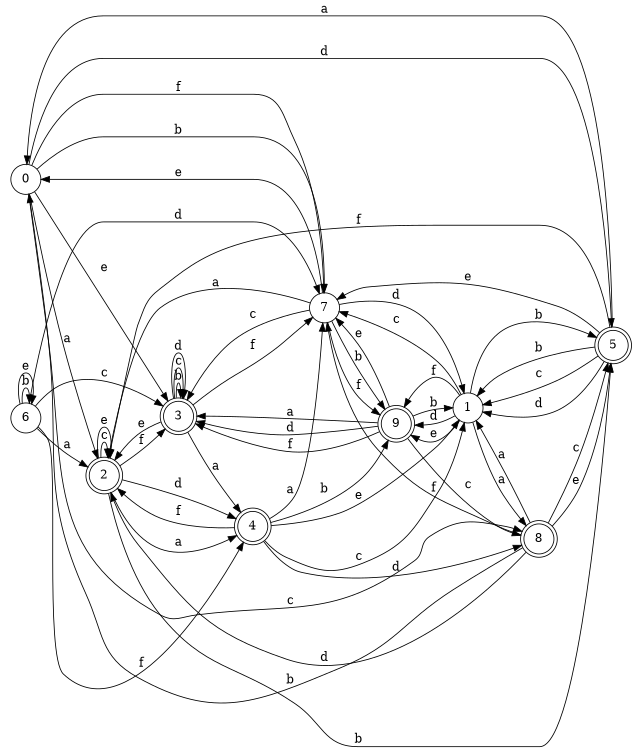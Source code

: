 digraph n8_10 {
__start0 [label="" shape="none"];

rankdir=LR;
size="8,5";

s0 [style="filled", color="black", fillcolor="white" shape="circle", label="0"];
s1 [style="filled", color="black", fillcolor="white" shape="circle", label="1"];
s2 [style="rounded,filled", color="black", fillcolor="white" shape="doublecircle", label="2"];
s3 [style="rounded,filled", color="black", fillcolor="white" shape="doublecircle", label="3"];
s4 [style="rounded,filled", color="black", fillcolor="white" shape="doublecircle", label="4"];
s5 [style="rounded,filled", color="black", fillcolor="white" shape="doublecircle", label="5"];
s6 [style="filled", color="black", fillcolor="white" shape="circle", label="6"];
s7 [style="filled", color="black", fillcolor="white" shape="circle", label="7"];
s8 [style="rounded,filled", color="black", fillcolor="white" shape="doublecircle", label="8"];
s9 [style="rounded,filled", color="black", fillcolor="white" shape="doublecircle", label="9"];
s0 -> s2 [label="a"];
s0 -> s7 [label="b"];
s0 -> s8 [label="c"];
s0 -> s5 [label="d"];
s0 -> s3 [label="e"];
s0 -> s7 [label="f"];
s1 -> s8 [label="a"];
s1 -> s5 [label="b"];
s1 -> s7 [label="c"];
s1 -> s9 [label="d"];
s1 -> s9 [label="e"];
s1 -> s9 [label="f"];
s2 -> s4 [label="a"];
s2 -> s5 [label="b"];
s2 -> s2 [label="c"];
s2 -> s4 [label="d"];
s2 -> s2 [label="e"];
s2 -> s3 [label="f"];
s3 -> s4 [label="a"];
s3 -> s3 [label="b"];
s3 -> s3 [label="c"];
s3 -> s3 [label="d"];
s3 -> s2 [label="e"];
s3 -> s7 [label="f"];
s4 -> s7 [label="a"];
s4 -> s9 [label="b"];
s4 -> s1 [label="c"];
s4 -> s8 [label="d"];
s4 -> s1 [label="e"];
s4 -> s2 [label="f"];
s5 -> s0 [label="a"];
s5 -> s1 [label="b"];
s5 -> s1 [label="c"];
s5 -> s1 [label="d"];
s5 -> s7 [label="e"];
s5 -> s2 [label="f"];
s6 -> s2 [label="a"];
s6 -> s6 [label="b"];
s6 -> s3 [label="c"];
s6 -> s7 [label="d"];
s6 -> s6 [label="e"];
s6 -> s4 [label="f"];
s7 -> s2 [label="a"];
s7 -> s9 [label="b"];
s7 -> s3 [label="c"];
s7 -> s1 [label="d"];
s7 -> s0 [label="e"];
s7 -> s9 [label="f"];
s8 -> s1 [label="a"];
s8 -> s0 [label="b"];
s8 -> s5 [label="c"];
s8 -> s2 [label="d"];
s8 -> s5 [label="e"];
s8 -> s7 [label="f"];
s9 -> s3 [label="a"];
s9 -> s1 [label="b"];
s9 -> s8 [label="c"];
s9 -> s3 [label="d"];
s9 -> s7 [label="e"];
s9 -> s3 [label="f"];

}